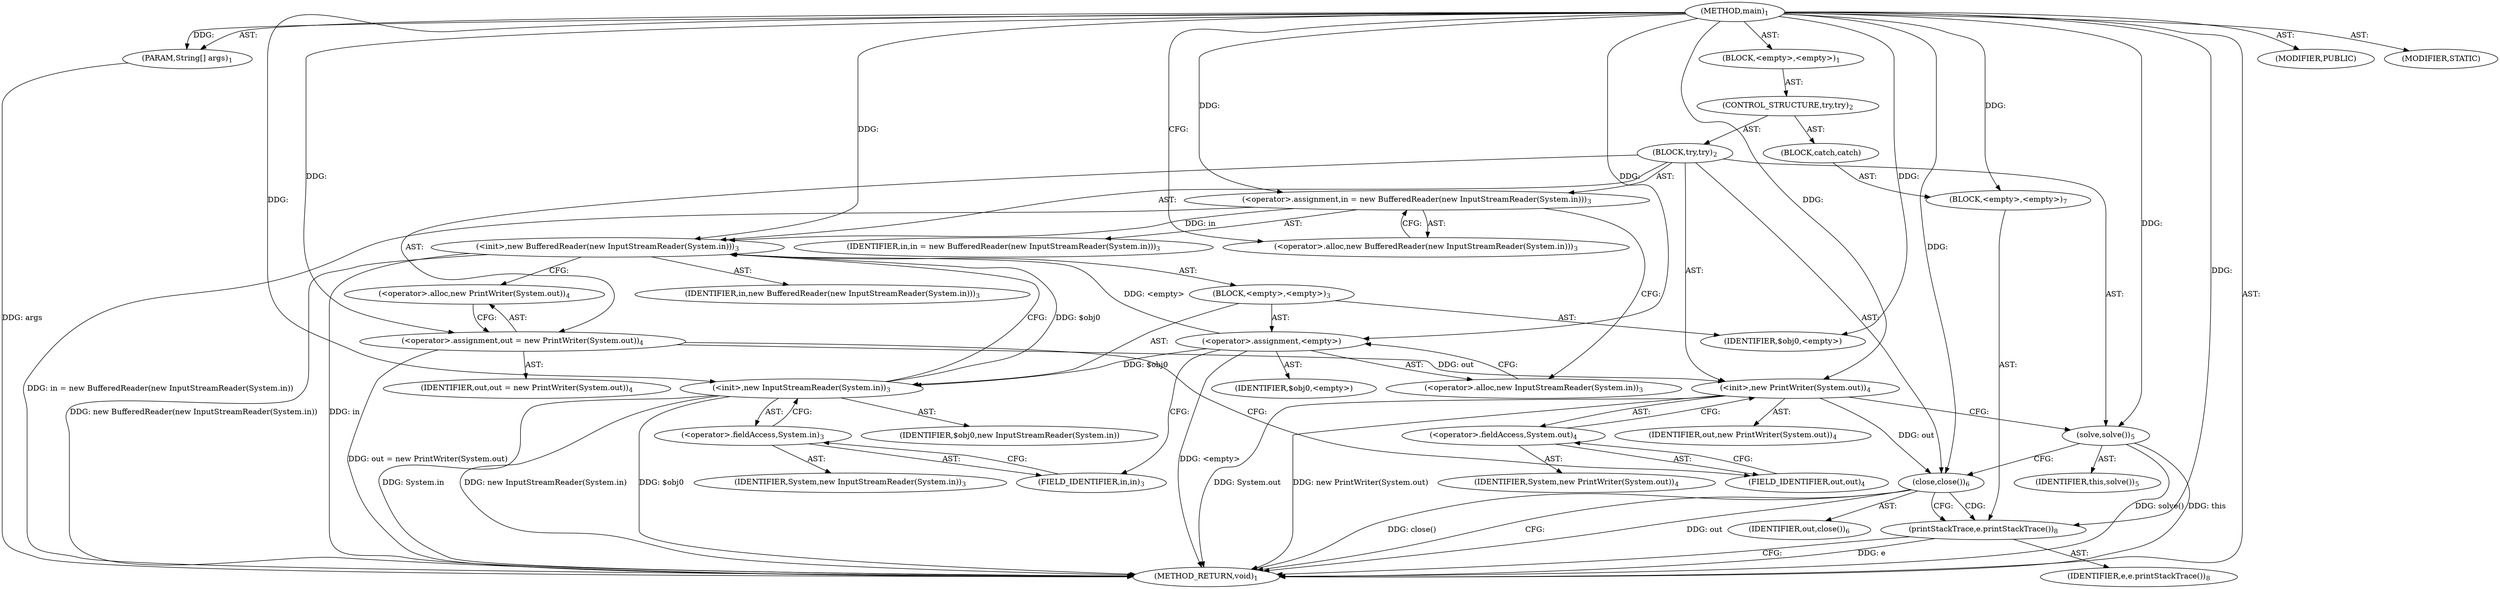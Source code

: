 digraph "main" {  
"17" [label = <(METHOD,main)<SUB>1</SUB>> ]
"18" [label = <(PARAM,String[] args)<SUB>1</SUB>> ]
"19" [label = <(BLOCK,&lt;empty&gt;,&lt;empty&gt;)<SUB>1</SUB>> ]
"20" [label = <(CONTROL_STRUCTURE,try,try)<SUB>2</SUB>> ]
"21" [label = <(BLOCK,try,try)<SUB>2</SUB>> ]
"22" [label = <(&lt;operator&gt;.assignment,in = new BufferedReader(new InputStreamReader(System.in)))<SUB>3</SUB>> ]
"23" [label = <(IDENTIFIER,in,in = new BufferedReader(new InputStreamReader(System.in)))<SUB>3</SUB>> ]
"24" [label = <(&lt;operator&gt;.alloc,new BufferedReader(new InputStreamReader(System.in)))<SUB>3</SUB>> ]
"25" [label = <(&lt;init&gt;,new BufferedReader(new InputStreamReader(System.in)))<SUB>3</SUB>> ]
"26" [label = <(IDENTIFIER,in,new BufferedReader(new InputStreamReader(System.in)))<SUB>3</SUB>> ]
"27" [label = <(BLOCK,&lt;empty&gt;,&lt;empty&gt;)<SUB>3</SUB>> ]
"28" [label = <(&lt;operator&gt;.assignment,&lt;empty&gt;)> ]
"29" [label = <(IDENTIFIER,$obj0,&lt;empty&gt;)> ]
"30" [label = <(&lt;operator&gt;.alloc,new InputStreamReader(System.in))<SUB>3</SUB>> ]
"31" [label = <(&lt;init&gt;,new InputStreamReader(System.in))<SUB>3</SUB>> ]
"32" [label = <(IDENTIFIER,$obj0,new InputStreamReader(System.in))> ]
"33" [label = <(&lt;operator&gt;.fieldAccess,System.in)<SUB>3</SUB>> ]
"34" [label = <(IDENTIFIER,System,new InputStreamReader(System.in))<SUB>3</SUB>> ]
"35" [label = <(FIELD_IDENTIFIER,in,in)<SUB>3</SUB>> ]
"36" [label = <(IDENTIFIER,$obj0,&lt;empty&gt;)> ]
"37" [label = <(&lt;operator&gt;.assignment,out = new PrintWriter(System.out))<SUB>4</SUB>> ]
"38" [label = <(IDENTIFIER,out,out = new PrintWriter(System.out))<SUB>4</SUB>> ]
"39" [label = <(&lt;operator&gt;.alloc,new PrintWriter(System.out))<SUB>4</SUB>> ]
"40" [label = <(&lt;init&gt;,new PrintWriter(System.out))<SUB>4</SUB>> ]
"41" [label = <(IDENTIFIER,out,new PrintWriter(System.out))<SUB>4</SUB>> ]
"42" [label = <(&lt;operator&gt;.fieldAccess,System.out)<SUB>4</SUB>> ]
"43" [label = <(IDENTIFIER,System,new PrintWriter(System.out))<SUB>4</SUB>> ]
"44" [label = <(FIELD_IDENTIFIER,out,out)<SUB>4</SUB>> ]
"45" [label = <(solve,solve())<SUB>5</SUB>> ]
"46" [label = <(IDENTIFIER,this,solve())<SUB>5</SUB>> ]
"47" [label = <(close,close())<SUB>6</SUB>> ]
"48" [label = <(IDENTIFIER,out,close())<SUB>6</SUB>> ]
"49" [label = <(BLOCK,catch,catch)> ]
"50" [label = <(BLOCK,&lt;empty&gt;,&lt;empty&gt;)<SUB>7</SUB>> ]
"51" [label = <(printStackTrace,e.printStackTrace())<SUB>8</SUB>> ]
"52" [label = <(IDENTIFIER,e,e.printStackTrace())<SUB>8</SUB>> ]
"53" [label = <(MODIFIER,PUBLIC)> ]
"54" [label = <(MODIFIER,STATIC)> ]
"55" [label = <(METHOD_RETURN,void)<SUB>1</SUB>> ]
  "17" -> "18"  [ label = "AST: "] 
  "17" -> "19"  [ label = "AST: "] 
  "17" -> "53"  [ label = "AST: "] 
  "17" -> "54"  [ label = "AST: "] 
  "17" -> "55"  [ label = "AST: "] 
  "19" -> "20"  [ label = "AST: "] 
  "20" -> "21"  [ label = "AST: "] 
  "20" -> "49"  [ label = "AST: "] 
  "21" -> "22"  [ label = "AST: "] 
  "21" -> "25"  [ label = "AST: "] 
  "21" -> "37"  [ label = "AST: "] 
  "21" -> "40"  [ label = "AST: "] 
  "21" -> "45"  [ label = "AST: "] 
  "21" -> "47"  [ label = "AST: "] 
  "22" -> "23"  [ label = "AST: "] 
  "22" -> "24"  [ label = "AST: "] 
  "25" -> "26"  [ label = "AST: "] 
  "25" -> "27"  [ label = "AST: "] 
  "27" -> "28"  [ label = "AST: "] 
  "27" -> "31"  [ label = "AST: "] 
  "27" -> "36"  [ label = "AST: "] 
  "28" -> "29"  [ label = "AST: "] 
  "28" -> "30"  [ label = "AST: "] 
  "31" -> "32"  [ label = "AST: "] 
  "31" -> "33"  [ label = "AST: "] 
  "33" -> "34"  [ label = "AST: "] 
  "33" -> "35"  [ label = "AST: "] 
  "37" -> "38"  [ label = "AST: "] 
  "37" -> "39"  [ label = "AST: "] 
  "40" -> "41"  [ label = "AST: "] 
  "40" -> "42"  [ label = "AST: "] 
  "42" -> "43"  [ label = "AST: "] 
  "42" -> "44"  [ label = "AST: "] 
  "45" -> "46"  [ label = "AST: "] 
  "47" -> "48"  [ label = "AST: "] 
  "49" -> "50"  [ label = "AST: "] 
  "50" -> "51"  [ label = "AST: "] 
  "51" -> "52"  [ label = "AST: "] 
  "22" -> "30"  [ label = "CFG: "] 
  "25" -> "39"  [ label = "CFG: "] 
  "37" -> "44"  [ label = "CFG: "] 
  "40" -> "45"  [ label = "CFG: "] 
  "45" -> "47"  [ label = "CFG: "] 
  "47" -> "55"  [ label = "CFG: "] 
  "47" -> "51"  [ label = "CFG: "] 
  "24" -> "22"  [ label = "CFG: "] 
  "39" -> "37"  [ label = "CFG: "] 
  "42" -> "40"  [ label = "CFG: "] 
  "51" -> "55"  [ label = "CFG: "] 
  "28" -> "35"  [ label = "CFG: "] 
  "31" -> "25"  [ label = "CFG: "] 
  "44" -> "42"  [ label = "CFG: "] 
  "30" -> "28"  [ label = "CFG: "] 
  "33" -> "31"  [ label = "CFG: "] 
  "35" -> "33"  [ label = "CFG: "] 
  "17" -> "24"  [ label = "CFG: "] 
  "18" -> "55"  [ label = "DDG: args"] 
  "22" -> "55"  [ label = "DDG: in = new BufferedReader(new InputStreamReader(System.in))"] 
  "25" -> "55"  [ label = "DDG: in"] 
  "28" -> "55"  [ label = "DDG: &lt;empty&gt;"] 
  "31" -> "55"  [ label = "DDG: $obj0"] 
  "31" -> "55"  [ label = "DDG: System.in"] 
  "31" -> "55"  [ label = "DDG: new InputStreamReader(System.in)"] 
  "25" -> "55"  [ label = "DDG: new BufferedReader(new InputStreamReader(System.in))"] 
  "37" -> "55"  [ label = "DDG: out = new PrintWriter(System.out)"] 
  "40" -> "55"  [ label = "DDG: System.out"] 
  "40" -> "55"  [ label = "DDG: new PrintWriter(System.out)"] 
  "45" -> "55"  [ label = "DDG: solve()"] 
  "47" -> "55"  [ label = "DDG: out"] 
  "47" -> "55"  [ label = "DDG: close()"] 
  "45" -> "55"  [ label = "DDG: this"] 
  "51" -> "55"  [ label = "DDG: e"] 
  "17" -> "18"  [ label = "DDG: "] 
  "17" -> "22"  [ label = "DDG: "] 
  "17" -> "37"  [ label = "DDG: "] 
  "17" -> "50"  [ label = "DDG: "] 
  "22" -> "25"  [ label = "DDG: in"] 
  "17" -> "25"  [ label = "DDG: "] 
  "28" -> "25"  [ label = "DDG: &lt;empty&gt;"] 
  "31" -> "25"  [ label = "DDG: $obj0"] 
  "37" -> "40"  [ label = "DDG: out"] 
  "17" -> "40"  [ label = "DDG: "] 
  "17" -> "45"  [ label = "DDG: "] 
  "40" -> "47"  [ label = "DDG: out"] 
  "17" -> "47"  [ label = "DDG: "] 
  "17" -> "28"  [ label = "DDG: "] 
  "17" -> "36"  [ label = "DDG: "] 
  "17" -> "51"  [ label = "DDG: "] 
  "28" -> "31"  [ label = "DDG: $obj0"] 
  "17" -> "31"  [ label = "DDG: "] 
  "47" -> "51"  [ label = "CDG: "] 
}
